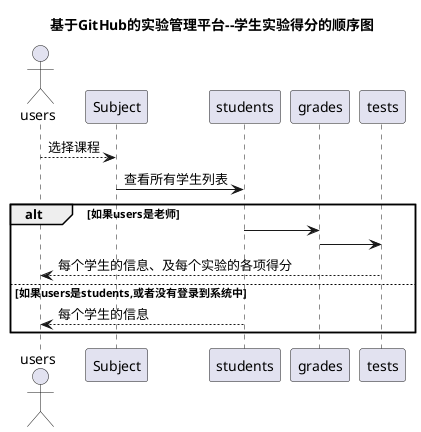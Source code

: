 @startuml
title 基于GitHub的实验管理平台--学生实验得分的顺序图
actor users
users-->Subject:选择课程
Subject -> students: 查看所有学生列表
alt 如果users是老师
	students -> grades
	grades -> tests
	tests --> users:每个学生的信息、及每个实验的各项得分
else 如果users是students,或者没有登录到系统中
    students --> users:每个学生的信息
end

@enduml
